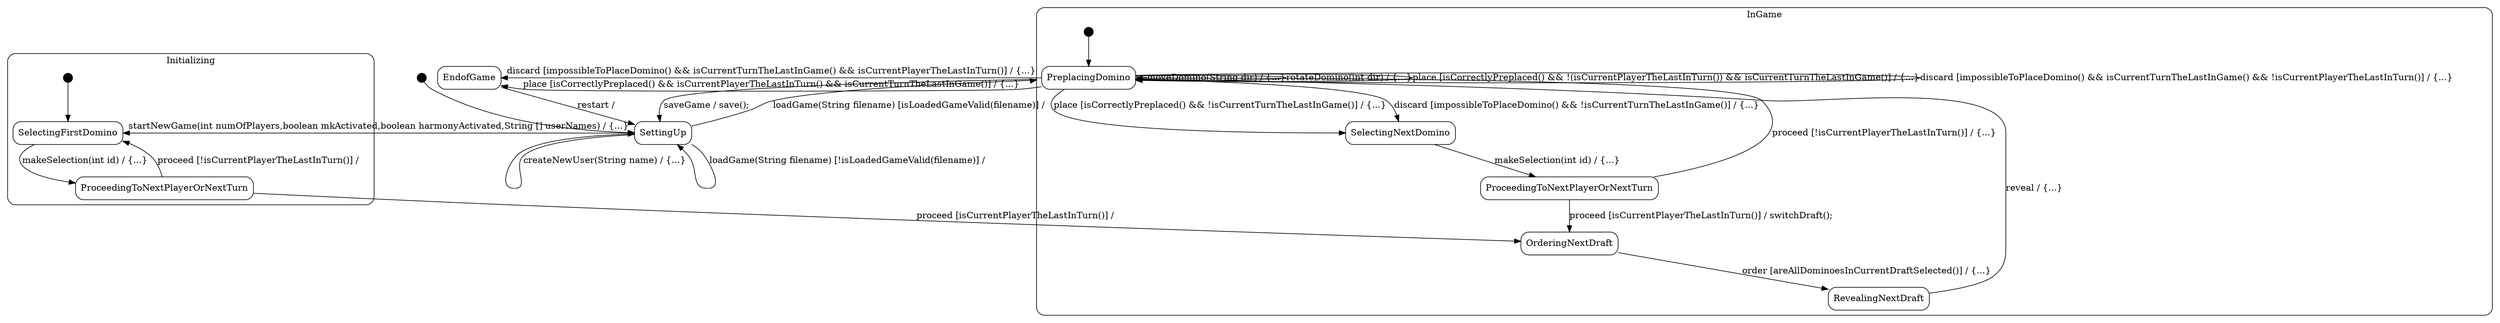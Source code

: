 // Code generated by Umple 1.29.0.4181.a593105a9

digraph "Gameplay" {
  compound = true;
  size="80,10"

  // Class: Gameplay

    // Top Level StateMachine: gamestatus
    
    // Start states are shown as a black circle
    node [shape = point, fillcolor="black", width=0.2 ];
    start_Gameplay_gamestatus [ tooltip = "Class Gameplay, SM gamestatus, State start" ];
    
        
    // Format for normal states
    node [shape = rectangle, width=1,style=rounded];
    
      // State: SettingUp

      // Dummy notes for transitions to/from internals to boundary
      node [shape = point, width = 0.005];
      dummyNode1_SettingUp_SettingUp [label=""];
      dummyNode2_SettingUp_SettingUp [label=""];
      
      // Format for normal states
      node [shape = rectangle, width=1,style=rounded];
            Gameplay_gamestatus_SettingUp [label = SettingUp, tooltip = "Class Gameplay, SM gamestatus, State SettingUp"];
      // End State: SettingUp

      // State: Initializing

     subgraph clusterGameplay_gamestatus_Initializing {
      label = "Initializing";
      style = rounded;

      // Bottom Level StateMachine: Initializing
      
      // Start states are shown as a black circle
      node [shape = point, fillcolor="black", width=0.2 ];
      start_Gameplay_Initializing [ tooltip = "Class Gameplay, SM gamestatus, State Initializing.start" ];
      
            
      // Format for normal states
      node [shape = rectangle, width=1,style=rounded];
      
        // State: SelectingFirstDomino

        Gameplay_gamestatusInitializing_SelectingFirstDomino [label = SelectingFirstDomino, tooltip = "Class Gameplay, SM gamestatus, State Initializing.SelectingFirstDomino&#13;Entry:
   revealNextDraft(); generateInitialPlayerOrder();switchDraft();createNextDraft();"];
        // End State: SelectingFirstDomino

        // State: ProceedingToNextPlayerOrNextTurn

        Gameplay_gamestatusInitializing_ProceedingToNextPlayerOrNextTurn [label = ProceedingToNextPlayerOrNextTurn, tooltip = "Class Gameplay, SM gamestatus, State Initializing.ProceedingToNextPlayerOrNextTurn&#13;Exit:
   switchCurrentPlayer();"];
        // End State: ProceedingToNextPlayerOrNextTurn
      // End Bottom Level StateMachine: Initializing
     }
      // End State: Initializing

      // State: InGame

     subgraph clusterGameplay_gamestatus_InGame {
      label = "InGame";
      style = rounded;

      // Bottom Level StateMachine: InGame
      
      // Start states are shown as a black circle
      node [shape = point, fillcolor="black", width=0.2 ];
      start_Gameplay_InGame [ tooltip = "Class Gameplay, SM gamestatus, State InGame.start" ];
      
            
      // Format for normal states
      node [shape = rectangle, width=1,style=rounded];
      
        // State: PreplacingDomino

        Gameplay_gamestatusInGame_PreplacingDomino [label = PreplacingDomino, tooltip = "Class Gameplay, SM gamestatus, State InGame.PreplacingDomino"];
        // End State: PreplacingDomino

        // State: SelectingNextDomino

        Gameplay_gamestatusInGame_SelectingNextDomino [label = SelectingNextDomino, tooltip = "Class Gameplay, SM gamestatus, State InGame.SelectingNextDomino"];
        // End State: SelectingNextDomino

        // State: ProceedingToNextPlayerOrNextTurn

        Gameplay_gamestatusInGame_ProceedingToNextPlayerOrNextTurn [label = ProceedingToNextPlayerOrNextTurn, tooltip = "Class Gameplay, SM gamestatus, State InGame.ProceedingToNextPlayerOrNextTurn"];
        // End State: ProceedingToNextPlayerOrNextTurn

        // State: OrderingNextDraft

        Gameplay_gamestatusInGame_OrderingNextDraft [label = OrderingNextDraft, tooltip = "Class Gameplay, SM gamestatus, State InGame.OrderingNextDraft"];
        // End State: OrderingNextDraft

        // State: RevealingNextDraft

        Gameplay_gamestatusInGame_RevealingNextDraft [label = RevealingNextDraft, tooltip = "Class Gameplay, SM gamestatus, State InGame.RevealingNextDraft"];
        // End State: RevealingNextDraft
      // End Bottom Level StateMachine: InGame
     }
      // End State: InGame

      // State: EndofGame

      Gameplay_gamestatus_EndofGame [label = EndofGame, tooltip = "Class Gameplay, SM gamestatus, State EndofGame&#13;Entry:
   calculatePlayerRanking();resolveTieBreak();"];
      // End State: EndofGame
    // End Top Level StateMachine: gamestatus

  // All transitions
    start_Gameplay_gamestatus -> Gameplay_gamestatus_SettingUp [  tooltip = "start to SettingUp" ] ;
    Gameplay_gamestatus_SettingUp -> dummyNode2_SettingUp_SettingUp:e [  dir=none,   label = "createNewUser(String name) / {...}", tooltip = "From SettingUp to SettingUp on createNewUser(String name)&#13;Transition Action:
   createUser(name);" ] ;
    dummyNode2_SettingUp_SettingUp:w -> Gameplay_gamestatus_SettingUp [  tooltip = "From SettingUp to SettingUp on createNewUser(String name)&#13;Transition Action:
   createUser(name);" ] ;
  
  Gameplay_gamestatus_SettingUp -> dummyNode1_SettingUp_SettingUp:e [  dir=none,   label = "loadGame(String filename) [!isLoadedGameValid(filename)] / ", tooltip = "From SettingUp to SettingUp on loadGame(String filename)&#13;Guard:  [!isLoadedGameValid(filename)]&#13;Transition Action:
   " ] ;
    dummyNode1_SettingUp_SettingUp:w -> Gameplay_gamestatus_SettingUp [  tooltip = "From SettingUp to SettingUp on loadGame(String filename)&#13;Guard:  [!isLoadedGameValid(filename)]&#13;Transition Action:
   " ] ;
  
  Gameplay_gamestatusInGame_PreplacingDomino -> Gameplay_gamestatus_SettingUp [  ltail=clusterGameplay_gamestatus_InGame,  label = "saveGame / save();", tooltip = "From InGame to SettingUp on saveGame&#13;Transition Action:
   save();" ] ;
  
  Gameplay_gamestatus_EndofGame -> Gameplay_gamestatus_SettingUp [  label = "restart / ", tooltip = "From EndofGame to SettingUp on restart&#13;Transition Action:
   " ] ;
  
  start_Gameplay_Initializing -> Gameplay_gamestatusInitializing_SelectingFirstDomino [  tooltip = "start to Initializing.SelectingFirstDomino" ] ;
    Gameplay_gamestatus_SettingUp -> Gameplay_gamestatusInitializing_SelectingFirstDomino [  label = "startNewGame(int numOfPlayers,boolean mkActivated,boolean harmonyActivated,String [] userNames) / {...}", tooltip = "From SettingUp to Initializing.SelectingFirstDomino on startNewGame(int numOfPlayers,boolean mkActivated,boolean harmonyActivated,String [] userNames)&#13;Transition Action:
   initializeGame(numOfPlayers,userNames);setGameOptions(mkActivated, harmonyActivated);shuffleDominoPile(); createNextDraft(); orderNextDraft();" ] ;
  
  Gameplay_gamestatusInitializing_ProceedingToNextPlayerOrNextTurn -> Gameplay_gamestatusInitializing_SelectingFirstDomino [  label = "proceed [!isCurrentPlayerTheLastInTurn()] / ", tooltip = "From Initializing.ProceedingToNextPlayerOrNextTurn to Initializing.SelectingFirstDomino on proceed&#13;Guard:  [!isCurrentPlayerTheLastInTurn()]&#13;Transition Action:
   " ] ;
  
  Gameplay_gamestatusInitializing_SelectingFirstDomino -> Gameplay_gamestatusInitializing_ProceedingToNextPlayerOrNextTurn [  label = "makeSelection(int id) / {...}", tooltip = "From Initializing.SelectingFirstDomino to Initializing.ProceedingToNextPlayerOrNextTurn on makeSelection(int id)&#13;Transition Action:
   currentPlayerSelectDomino(id);" ] ;
  
  Gameplay_gamestatus_SettingUp -> Gameplay_gamestatusInGame_PreplacingDomino [  lhead=clusterGameplay_gamestatus_InGame,  label = "loadGame(String filename) [isLoadedGameValid(filename)] / ", tooltip = "From SettingUp to InGame on loadGame(String filename)&#13;Guard:  [isLoadedGameValid(filename)]&#13;Transition Action:
   " ] ;
  
  start_Gameplay_InGame -> Gameplay_gamestatusInGame_PreplacingDomino [  tooltip = "start to InGame.PreplacingDomino" ] ;
    Gameplay_gamestatusInGame_PreplacingDomino -> Gameplay_gamestatusInGame_PreplacingDomino [  label = "moveDomino(String dir) / {...}", tooltip = "From InGame.PreplacingDomino to InGame.PreplacingDomino on moveDomino(String dir)&#13;Transition Action:
   moveCurrentDomino(dir);" ] ;
  
  Gameplay_gamestatusInGame_PreplacingDomino -> Gameplay_gamestatusInGame_PreplacingDomino [  label = "rotateDomino(int dir) / {...}", tooltip = "From InGame.PreplacingDomino to InGame.PreplacingDomino on rotateDomino(int dir)&#13;Transition Action:
   rotateCurrentDomino(dir);" ] ;
  
  Gameplay_gamestatusInGame_PreplacingDomino -> Gameplay_gamestatusInGame_PreplacingDomino [  label = "place [isCorrectlyPreplaced() && !(isCurrentPlayerTheLastInTurn()) && isCurrentTurnTheLastInGame()] / {...}", tooltip = "From InGame.PreplacingDomino to InGame.PreplacingDomino on place&#13;Guard:  [isCorrectlyPreplaced() && !(isCurrentPlayerTheLastInTurn()) && isCurrentTurnTheLastInGame()]&#13;Transition Action:
   placeDomino();calculateCurrentPlayerScore();switchCurrentPlayer();" ] ;
  
  Gameplay_gamestatusInGame_PreplacingDomino -> Gameplay_gamestatusInGame_PreplacingDomino [  label = "discard [impossibleToPlaceDomino() && isCurrentTurnTheLastInGame() && !isCurrentPlayerTheLastInTurn()] / {...}", tooltip = "From InGame.PreplacingDomino to InGame.PreplacingDomino on discard&#13;Guard:  [impossibleToPlaceDomino() && isCurrentTurnTheLastInGame() && !isCurrentPlayerTheLastInTurn()]&#13;Transition Action:
   discardDomino(); calculateCurrentPlayerScore();switchCurrentPlayer();" ] ;
  
  Gameplay_gamestatusInGame_ProceedingToNextPlayerOrNextTurn -> Gameplay_gamestatusInGame_PreplacingDomino [  label = "proceed [!isCurrentPlayerTheLastInTurn()] / {...}", tooltip = "From InGame.ProceedingToNextPlayerOrNextTurn to InGame.PreplacingDomino on proceed&#13;Guard:  [!isCurrentPlayerTheLastInTurn()]&#13;Transition Action:
   switchCurrentPlayer();" ] ;
  
  Gameplay_gamestatusInGame_RevealingNextDraft -> Gameplay_gamestatusInGame_PreplacingDomino [  label = "reveal / {...}", tooltip = "From InGame.RevealingNextDraft to InGame.PreplacingDomino on reveal&#13;Transition Action:
   revealNextDraft();switchCurrentPlayer();" ] ;
  
  Gameplay_gamestatusInGame_PreplacingDomino -> Gameplay_gamestatusInGame_SelectingNextDomino [  label = "place [isCorrectlyPreplaced() && !isCurrentTurnTheLastInGame()] / {...}", tooltip = "From InGame.PreplacingDomino to InGame.SelectingNextDomino on place&#13;Guard:  [isCorrectlyPreplaced() && !isCurrentTurnTheLastInGame()]&#13;Transition Action:
   placeDomino(); calculateCurrentPlayerScore();" ] ;
  
  Gameplay_gamestatusInGame_PreplacingDomino -> Gameplay_gamestatusInGame_SelectingNextDomino [  label = "discard [impossibleToPlaceDomino() && !isCurrentTurnTheLastInGame()] / {...}", tooltip = "From InGame.PreplacingDomino to InGame.SelectingNextDomino on discard&#13;Guard:  [impossibleToPlaceDomino() && !isCurrentTurnTheLastInGame()]&#13;Transition Action:
   discardDomino(); calculateCurrentPlayerScore();" ] ;
  
  Gameplay_gamestatusInGame_SelectingNextDomino -> Gameplay_gamestatusInGame_ProceedingToNextPlayerOrNextTurn [  label = "makeSelection(int id) / {...}", tooltip = "From InGame.SelectingNextDomino to InGame.ProceedingToNextPlayerOrNextTurn on makeSelection(int id)&#13;Transition Action:
   currentPlayerSelectDomino(id);" ] ;
  
  Gameplay_gamestatusInitializing_ProceedingToNextPlayerOrNextTurn -> Gameplay_gamestatusInGame_OrderingNextDraft [  label = "proceed [isCurrentPlayerTheLastInTurn()] / ", tooltip = "From Initializing.ProceedingToNextPlayerOrNextTurn to InGame.OrderingNextDraft on proceed&#13;Guard:  [isCurrentPlayerTheLastInTurn()]&#13;Transition Action:
   " ] ;
  
  Gameplay_gamestatusInGame_ProceedingToNextPlayerOrNextTurn -> Gameplay_gamestatusInGame_OrderingNextDraft [  label = "proceed [isCurrentPlayerTheLastInTurn()] / switchDraft();", tooltip = "From InGame.ProceedingToNextPlayerOrNextTurn to InGame.OrderingNextDraft on proceed&#13;Guard:  [isCurrentPlayerTheLastInTurn()]&#13;Transition Action:
   switchDraft();" ] ;
  
  Gameplay_gamestatusInGame_OrderingNextDraft -> Gameplay_gamestatusInGame_RevealingNextDraft [  label = "order [areAllDominoesInCurrentDraftSelected()] / {...}", tooltip = "From InGame.OrderingNextDraft to InGame.RevealingNextDraft on order&#13;Guard:  [areAllDominoesInCurrentDraftSelected()]&#13;Transition Action:
   orderNextDraft();" ] ;
  
  Gameplay_gamestatusInGame_PreplacingDomino -> Gameplay_gamestatus_EndofGame [  label = "place [isCorrectlyPreplaced() && isCurrentPlayerTheLastInTurn() && isCurrentTurnTheLastInGame()] / {...}", tooltip = "From InGame.PreplacingDomino to EndofGame on place&#13;Guard:  [isCorrectlyPreplaced() && isCurrentPlayerTheLastInTurn() && isCurrentTurnTheLastInGame()]&#13;Transition Action:
   placeDomino();calculateCurrentPlayerScore();" ] ;
  
  Gameplay_gamestatusInGame_PreplacingDomino -> Gameplay_gamestatus_EndofGame [  label = "discard [impossibleToPlaceDomino() && isCurrentTurnTheLastInGame() && isCurrentPlayerTheLastInTurn()] / {...}", tooltip = "From InGame.PreplacingDomino to EndofGame on discard&#13;Guard:  [impossibleToPlaceDomino() && isCurrentTurnTheLastInGame() && isCurrentPlayerTheLastInTurn()]&#13;Transition Action:
   discardDomino(); calculateCurrentPlayerScore();" ] ;
  

}
